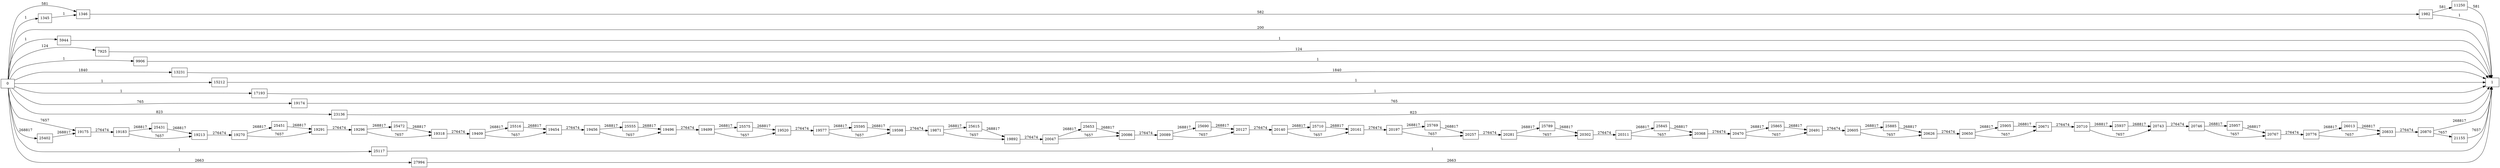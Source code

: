 digraph {
	graph [rankdir=LR]
	node [shape=rectangle]
	1345 -> 1346 [label=1]
	1346 -> 1982 [label=582]
	1982 -> 1 [label=1]
	1982 -> 11250 [label=581]
	5944 -> 1 [label=1]
	7925 -> 1 [label=124]
	9906 -> 1 [label=1]
	11250 -> 1 [label=581]
	13231 -> 1 [label=1840]
	15212 -> 1 [label=1]
	17193 -> 1 [label=1]
	19174 -> 1 [label=765]
	19175 -> 19183 [label=276474]
	19183 -> 19213 [label=7657]
	19183 -> 25431 [label=268817]
	19213 -> 19270 [label=276474]
	19270 -> 19291 [label=7657]
	19270 -> 25451 [label=268817]
	19291 -> 19296 [label=276474]
	19296 -> 19318 [label=7657]
	19296 -> 25472 [label=268817]
	19318 -> 19409 [label=276474]
	19409 -> 19454 [label=7657]
	19409 -> 25516 [label=268817]
	19454 -> 19456 [label=276474]
	19456 -> 19496 [label=7657]
	19456 -> 25555 [label=268817]
	19496 -> 19499 [label=276474]
	19499 -> 19520 [label=7657]
	19499 -> 25575 [label=268817]
	19520 -> 19577 [label=276474]
	19577 -> 19598 [label=7657]
	19577 -> 25595 [label=268817]
	19598 -> 19871 [label=276474]
	19871 -> 19892 [label=7657]
	19871 -> 25615 [label=268817]
	19892 -> 20047 [label=276474]
	20047 -> 20086 [label=7657]
	20047 -> 25653 [label=268817]
	20086 -> 20089 [label=276474]
	20089 -> 20127 [label=7657]
	20089 -> 25690 [label=268817]
	20127 -> 20140 [label=276474]
	20140 -> 20161 [label=7657]
	20140 -> 25710 [label=268817]
	20161 -> 20197 [label=276474]
	20197 -> 20257 [label=7657]
	20197 -> 25769 [label=268817]
	20257 -> 20281 [label=276474]
	20281 -> 20302 [label=7657]
	20281 -> 25789 [label=268817]
	20302 -> 20311 [label=276474]
	20311 -> 20368 [label=7657]
	20311 -> 25845 [label=268817]
	20368 -> 20470 [label=276474]
	20470 -> 20491 [label=7657]
	20470 -> 25865 [label=268817]
	20491 -> 20605 [label=276474]
	20605 -> 20626 [label=7657]
	20605 -> 25885 [label=268817]
	20626 -> 20650 [label=276474]
	20650 -> 20671 [label=7657]
	20650 -> 25905 [label=268817]
	20671 -> 20710 [label=276474]
	20710 -> 20743 [label=7657]
	20710 -> 25937 [label=268817]
	20743 -> 20746 [label=276474]
	20746 -> 20767 [label=7657]
	20746 -> 25957 [label=268817]
	20767 -> 20776 [label=276474]
	20776 -> 20833 [label=7657]
	20776 -> 26013 [label=268817]
	20833 -> 20870 [label=276474]
	20870 -> 1 [label=268817]
	20870 -> 21155 [label=7657]
	21155 -> 1 [label=7657]
	23136 -> 1 [label=823]
	25117 -> 1 [label=1]
	25402 -> 19175 [label=268817]
	25431 -> 19213 [label=268817]
	25451 -> 19291 [label=268817]
	25472 -> 19318 [label=268817]
	25516 -> 19454 [label=268817]
	25555 -> 19496 [label=268817]
	25575 -> 19520 [label=268817]
	25595 -> 19598 [label=268817]
	25615 -> 19892 [label=268817]
	25653 -> 20086 [label=268817]
	25690 -> 20127 [label=268817]
	25710 -> 20161 [label=268817]
	25769 -> 20257 [label=268817]
	25789 -> 20302 [label=268817]
	25845 -> 20368 [label=268817]
	25865 -> 20491 [label=268817]
	25885 -> 20626 [label=268817]
	25905 -> 20671 [label=268817]
	25937 -> 20743 [label=268817]
	25957 -> 20767 [label=268817]
	26013 -> 20833 [label=268817]
	27994 -> 1 [label=2663]
	0 -> 1346 [label=581]
	0 -> 19175 [label=7657]
	0 -> 1345 [label=1]
	0 -> 1 [label=200]
	0 -> 5944 [label=1]
	0 -> 7925 [label=124]
	0 -> 9906 [label=1]
	0 -> 13231 [label=1840]
	0 -> 15212 [label=1]
	0 -> 17193 [label=1]
	0 -> 19174 [label=765]
	0 -> 23136 [label=823]
	0 -> 25117 [label=1]
	0 -> 25402 [label=268817]
	0 -> 27994 [label=2663]
}
